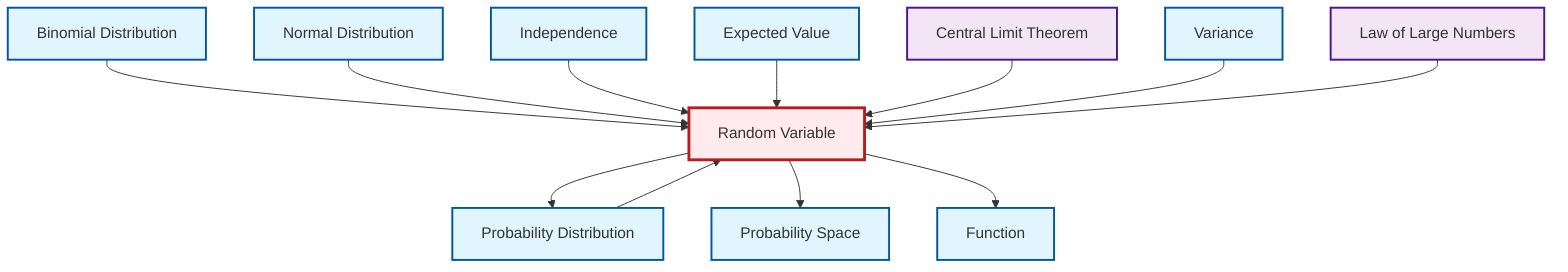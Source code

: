 graph TD
    classDef definition fill:#e1f5fe,stroke:#01579b,stroke-width:2px
    classDef theorem fill:#f3e5f5,stroke:#4a148c,stroke-width:2px
    classDef axiom fill:#fff3e0,stroke:#e65100,stroke-width:2px
    classDef example fill:#e8f5e9,stroke:#1b5e20,stroke-width:2px
    classDef current fill:#ffebee,stroke:#b71c1c,stroke-width:3px
    def-probability-space["Probability Space"]:::definition
    def-independence["Independence"]:::definition
    def-random-variable["Random Variable"]:::definition
    thm-law-of-large-numbers["Law of Large Numbers"]:::theorem
    def-function["Function"]:::definition
    def-binomial-distribution["Binomial Distribution"]:::definition
    def-normal-distribution["Normal Distribution"]:::definition
    def-variance["Variance"]:::definition
    thm-central-limit["Central Limit Theorem"]:::theorem
    def-expectation["Expected Value"]:::definition
    def-probability-distribution["Probability Distribution"]:::definition
    def-binomial-distribution --> def-random-variable
    def-normal-distribution --> def-random-variable
    def-independence --> def-random-variable
    def-random-variable --> def-probability-distribution
    def-expectation --> def-random-variable
    thm-central-limit --> def-random-variable
    def-variance --> def-random-variable
    thm-law-of-large-numbers --> def-random-variable
    def-random-variable --> def-probability-space
    def-probability-distribution --> def-random-variable
    def-random-variable --> def-function
    class def-random-variable current